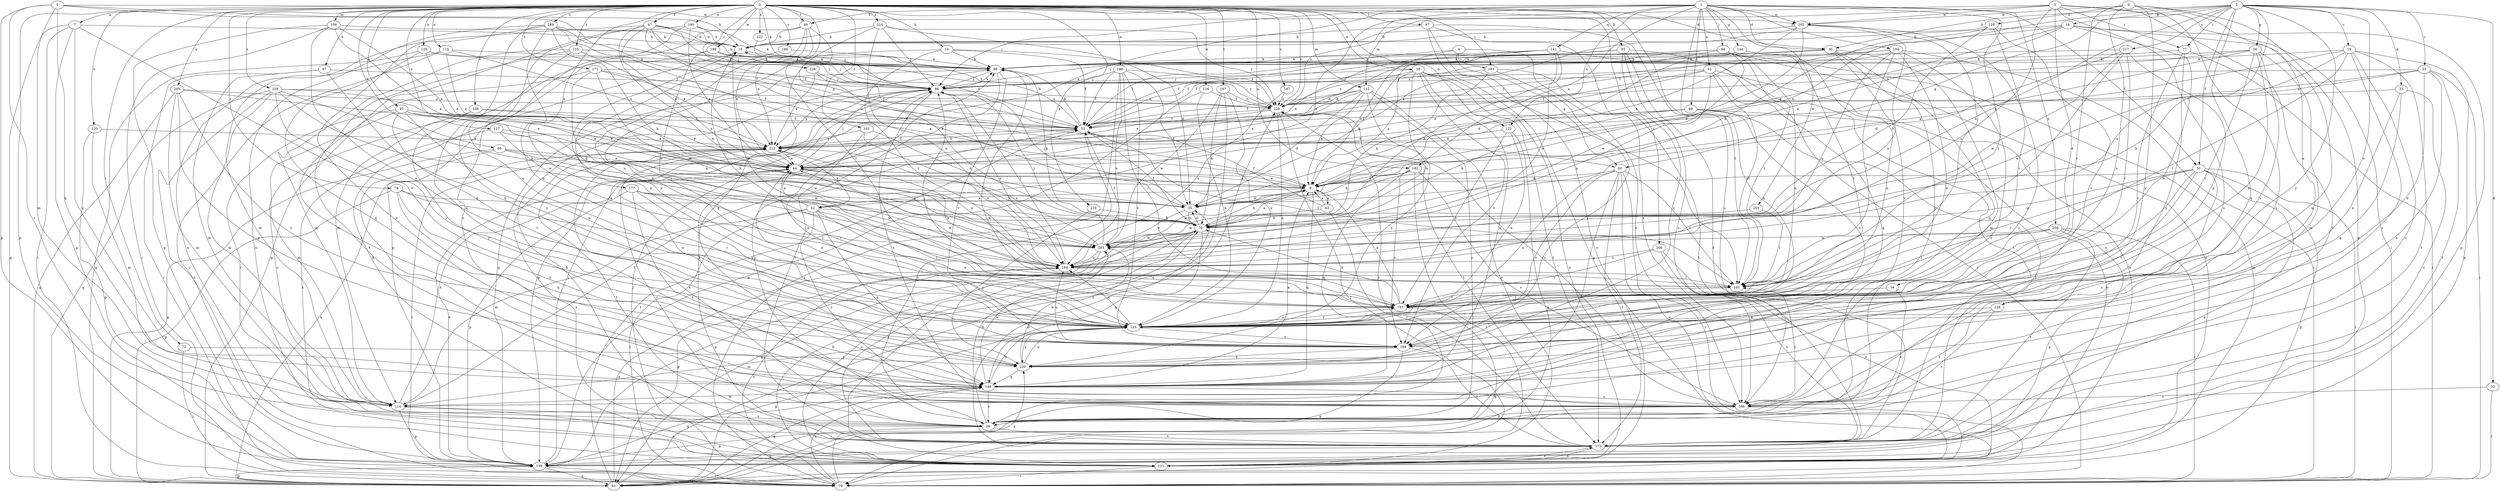 strict digraph  {
0;
1;
2;
3;
4;
5;
6;
7;
8;
14;
16;
18;
19;
23;
26;
30;
32;
33;
34;
35;
39;
41;
42;
43;
44;
47;
49;
51;
53;
56;
60;
61;
66;
67;
69;
70;
72;
76;
77;
79;
86;
88;
91;
93;
96;
97;
101;
104;
105;
109;
112;
114;
115;
116;
120;
122;
123;
125;
127;
128;
129;
131;
139;
141;
144;
148;
149;
155;
157;
166;
167;
171;
175;
177;
183;
184;
186;
187;
189;
193;
194;
195;
198;
199;
201;
202;
203;
205;
208;
209;
212;
214;
216;
217;
220;
222;
226;
228;
229;
0 -> 7  [label=a];
0 -> 14  [label=b];
0 -> 30  [label=d];
0 -> 39  [label=e];
0 -> 47  [label=f];
0 -> 49  [label=f];
0 -> 66  [label=h];
0 -> 67  [label=h];
0 -> 72  [label=i];
0 -> 76  [label=i];
0 -> 91  [label=k];
0 -> 93  [label=k];
0 -> 96  [label=k];
0 -> 97  [label=l];
0 -> 101  [label=l];
0 -> 109  [label=m];
0 -> 112  [label=m];
0 -> 115  [label=n];
0 -> 116  [label=n];
0 -> 120  [label=n];
0 -> 122  [label=n];
0 -> 125  [label=o];
0 -> 127  [label=o];
0 -> 139  [label=p];
0 -> 149  [label=r];
0 -> 155  [label=r];
0 -> 157  [label=r];
0 -> 166  [label=s];
0 -> 167  [label=t];
0 -> 171  [label=t];
0 -> 177  [label=u];
0 -> 183  [label=u];
0 -> 186  [label=v];
0 -> 187  [label=v];
0 -> 189  [label=v];
0 -> 193  [label=v];
0 -> 195  [label=w];
0 -> 198  [label=w];
0 -> 199  [label=w];
0 -> 205  [label=x];
0 -> 208  [label=x];
0 -> 214  [label=y];
0 -> 216  [label=y];
0 -> 222  [label=z];
0 -> 226  [label=z];
0 -> 228  [label=z];
0 -> 229  [label=z];
1 -> 30  [label=d];
1 -> 41  [label=e];
1 -> 42  [label=e];
1 -> 49  [label=f];
1 -> 51  [label=f];
1 -> 69  [label=h];
1 -> 86  [label=j];
1 -> 88  [label=j];
1 -> 104  [label=l];
1 -> 105  [label=l];
1 -> 122  [label=n];
1 -> 141  [label=q];
1 -> 144  [label=q];
1 -> 148  [label=q];
1 -> 183  [label=u];
1 -> 201  [label=w];
1 -> 202  [label=w];
1 -> 209  [label=x];
1 -> 212  [label=x];
2 -> 8  [label=a];
2 -> 16  [label=b];
2 -> 19  [label=c];
2 -> 23  [label=c];
2 -> 30  [label=d];
2 -> 32  [label=d];
2 -> 33  [label=d];
2 -> 51  [label=f];
2 -> 56  [label=g];
2 -> 60  [label=g];
2 -> 70  [label=h];
2 -> 77  [label=i];
2 -> 128  [label=o];
2 -> 148  [label=q];
2 -> 184  [label=u];
2 -> 217  [label=y];
2 -> 220  [label=y];
3 -> 34  [label=d];
3 -> 77  [label=i];
3 -> 79  [label=i];
3 -> 112  [label=m];
3 -> 166  [label=s];
3 -> 175  [label=t];
3 -> 184  [label=u];
3 -> 202  [label=w];
3 -> 229  [label=z];
4 -> 8  [label=a];
4 -> 53  [label=f];
4 -> 60  [label=g];
4 -> 166  [label=s];
4 -> 193  [label=v];
5 -> 18  [label=b];
5 -> 26  [label=c];
5 -> 60  [label=g];
5 -> 114  [label=m];
5 -> 139  [label=p];
5 -> 148  [label=q];
5 -> 202  [label=w];
6 -> 123  [label=n];
6 -> 128  [label=o];
6 -> 129  [label=o];
6 -> 139  [label=p];
6 -> 157  [label=r];
6 -> 166  [label=s];
6 -> 202  [label=w];
6 -> 220  [label=y];
7 -> 18  [label=b];
7 -> 61  [label=g];
7 -> 79  [label=i];
7 -> 139  [label=p];
7 -> 148  [label=q];
7 -> 194  [label=v];
8 -> 35  [label=d];
8 -> 42  [label=e];
8 -> 43  [label=e];
8 -> 44  [label=e];
8 -> 70  [label=h];
8 -> 148  [label=q];
8 -> 203  [label=w];
14 -> 53  [label=f];
14 -> 96  [label=k];
14 -> 105  [label=l];
14 -> 157  [label=r];
14 -> 229  [label=z];
16 -> 8  [label=a];
16 -> 18  [label=b];
16 -> 44  [label=e];
16 -> 53  [label=f];
16 -> 123  [label=n];
16 -> 139  [label=p];
16 -> 148  [label=q];
18 -> 96  [label=k];
18 -> 123  [label=n];
18 -> 184  [label=u];
19 -> 26  [label=c];
19 -> 44  [label=e];
19 -> 96  [label=k];
19 -> 105  [label=l];
19 -> 139  [label=p];
19 -> 166  [label=s];
19 -> 175  [label=t];
19 -> 184  [label=u];
23 -> 70  [label=h];
23 -> 79  [label=i];
23 -> 88  [label=j];
23 -> 123  [label=n];
23 -> 166  [label=s];
23 -> 175  [label=t];
23 -> 229  [label=z];
26 -> 70  [label=h];
26 -> 88  [label=j];
26 -> 139  [label=p];
26 -> 175  [label=t];
26 -> 212  [label=x];
30 -> 53  [label=f];
30 -> 88  [label=j];
30 -> 96  [label=k];
30 -> 114  [label=m];
30 -> 148  [label=q];
30 -> 194  [label=v];
30 -> 220  [label=y];
32 -> 79  [label=i];
32 -> 166  [label=s];
33 -> 123  [label=n];
33 -> 148  [label=q];
33 -> 175  [label=t];
33 -> 229  [label=z];
34 -> 26  [label=c];
34 -> 157  [label=r];
35 -> 70  [label=h];
35 -> 88  [label=j];
35 -> 203  [label=w];
39 -> 8  [label=a];
39 -> 88  [label=j];
39 -> 105  [label=l];
39 -> 131  [label=o];
39 -> 148  [label=q];
39 -> 175  [label=t];
39 -> 184  [label=u];
39 -> 194  [label=v];
39 -> 229  [label=z];
41 -> 44  [label=e];
41 -> 53  [label=f];
41 -> 88  [label=j];
41 -> 105  [label=l];
41 -> 131  [label=o];
41 -> 148  [label=q];
41 -> 184  [label=u];
42 -> 44  [label=e];
42 -> 70  [label=h];
42 -> 79  [label=i];
42 -> 114  [label=m];
42 -> 123  [label=n];
42 -> 148  [label=q];
42 -> 157  [label=r];
42 -> 166  [label=s];
42 -> 212  [label=x];
43 -> 8  [label=a];
43 -> 26  [label=c];
43 -> 53  [label=f];
43 -> 203  [label=w];
44 -> 8  [label=a];
44 -> 26  [label=c];
44 -> 70  [label=h];
44 -> 88  [label=j];
44 -> 157  [label=r];
47 -> 8  [label=a];
47 -> 18  [label=b];
47 -> 44  [label=e];
47 -> 53  [label=f];
47 -> 88  [label=j];
47 -> 96  [label=k];
47 -> 123  [label=n];
47 -> 131  [label=o];
47 -> 203  [label=w];
49 -> 18  [label=b];
49 -> 44  [label=e];
49 -> 70  [label=h];
49 -> 123  [label=n];
49 -> 139  [label=p];
49 -> 212  [label=x];
51 -> 8  [label=a];
51 -> 61  [label=g];
51 -> 79  [label=i];
51 -> 105  [label=l];
51 -> 123  [label=n];
51 -> 139  [label=p];
51 -> 166  [label=s];
51 -> 194  [label=v];
51 -> 203  [label=w];
53 -> 18  [label=b];
53 -> 26  [label=c];
53 -> 96  [label=k];
53 -> 105  [label=l];
53 -> 212  [label=x];
56 -> 8  [label=a];
56 -> 96  [label=k];
56 -> 114  [label=m];
56 -> 123  [label=n];
56 -> 157  [label=r];
56 -> 194  [label=v];
56 -> 229  [label=z];
60 -> 8  [label=a];
60 -> 26  [label=c];
60 -> 79  [label=i];
60 -> 105  [label=l];
60 -> 123  [label=n];
60 -> 131  [label=o];
60 -> 175  [label=t];
60 -> 194  [label=v];
61 -> 53  [label=f];
61 -> 139  [label=p];
61 -> 148  [label=q];
61 -> 184  [label=u];
61 -> 212  [label=x];
61 -> 229  [label=z];
66 -> 8  [label=a];
66 -> 44  [label=e];
66 -> 61  [label=g];
66 -> 166  [label=s];
66 -> 203  [label=w];
67 -> 79  [label=i];
67 -> 88  [label=j];
67 -> 114  [label=m];
67 -> 123  [label=n];
69 -> 44  [label=e];
69 -> 53  [label=f];
69 -> 70  [label=h];
69 -> 131  [label=o];
69 -> 175  [label=t];
69 -> 194  [label=v];
70 -> 8  [label=a];
70 -> 35  [label=d];
70 -> 53  [label=f];
70 -> 61  [label=g];
70 -> 96  [label=k];
70 -> 131  [label=o];
70 -> 139  [label=p];
70 -> 148  [label=q];
70 -> 175  [label=t];
70 -> 203  [label=w];
72 -> 79  [label=i];
72 -> 220  [label=y];
76 -> 35  [label=d];
76 -> 61  [label=g];
76 -> 148  [label=q];
76 -> 157  [label=r];
76 -> 220  [label=y];
77 -> 79  [label=i];
77 -> 96  [label=k];
77 -> 194  [label=v];
77 -> 220  [label=y];
79 -> 88  [label=j];
79 -> 148  [label=q];
79 -> 184  [label=u];
79 -> 220  [label=y];
86 -> 53  [label=f];
86 -> 61  [label=g];
86 -> 96  [label=k];
86 -> 105  [label=l];
86 -> 123  [label=n];
86 -> 131  [label=o];
86 -> 203  [label=w];
86 -> 212  [label=x];
88 -> 96  [label=k];
88 -> 139  [label=p];
88 -> 166  [label=s];
88 -> 184  [label=u];
88 -> 212  [label=x];
88 -> 229  [label=z];
91 -> 26  [label=c];
91 -> 35  [label=d];
91 -> 44  [label=e];
91 -> 53  [label=f];
91 -> 114  [label=m];
91 -> 123  [label=n];
91 -> 194  [label=v];
91 -> 212  [label=x];
93 -> 53  [label=f];
93 -> 79  [label=i];
93 -> 96  [label=k];
93 -> 166  [label=s];
93 -> 175  [label=t];
93 -> 220  [label=y];
96 -> 88  [label=j];
96 -> 139  [label=p];
96 -> 157  [label=r];
96 -> 175  [label=t];
96 -> 194  [label=v];
97 -> 18  [label=b];
97 -> 61  [label=g];
97 -> 105  [label=l];
97 -> 131  [label=o];
97 -> 166  [label=s];
101 -> 35  [label=d];
101 -> 123  [label=n];
101 -> 184  [label=u];
101 -> 212  [label=x];
104 -> 26  [label=c];
104 -> 53  [label=f];
104 -> 79  [label=i];
104 -> 96  [label=k];
104 -> 105  [label=l];
104 -> 123  [label=n];
104 -> 184  [label=u];
104 -> 229  [label=z];
105 -> 18  [label=b];
105 -> 44  [label=e];
105 -> 157  [label=r];
109 -> 8  [label=a];
109 -> 18  [label=b];
109 -> 44  [label=e];
109 -> 79  [label=i];
109 -> 123  [label=n];
109 -> 139  [label=p];
112 -> 8  [label=a];
112 -> 26  [label=c];
112 -> 35  [label=d];
112 -> 44  [label=e];
112 -> 53  [label=f];
112 -> 131  [label=o];
112 -> 220  [label=y];
112 -> 229  [label=z];
114 -> 26  [label=c];
114 -> 44  [label=e];
114 -> 53  [label=f];
114 -> 131  [label=o];
114 -> 139  [label=p];
115 -> 44  [label=e];
115 -> 79  [label=i];
115 -> 96  [label=k];
115 -> 114  [label=m];
115 -> 212  [label=x];
116 -> 123  [label=n];
116 -> 139  [label=p];
116 -> 229  [label=z];
120 -> 114  [label=m];
120 -> 139  [label=p];
120 -> 212  [label=x];
122 -> 61  [label=g];
122 -> 123  [label=n];
122 -> 157  [label=r];
122 -> 212  [label=x];
123 -> 44  [label=e];
123 -> 61  [label=g];
123 -> 114  [label=m];
123 -> 157  [label=r];
123 -> 184  [label=u];
123 -> 194  [label=v];
123 -> 220  [label=y];
125 -> 44  [label=e];
125 -> 61  [label=g];
125 -> 88  [label=j];
125 -> 96  [label=k];
125 -> 148  [label=q];
127 -> 175  [label=t];
127 -> 184  [label=u];
127 -> 203  [label=w];
127 -> 212  [label=x];
128 -> 26  [label=c];
128 -> 123  [label=n];
128 -> 166  [label=s];
129 -> 18  [label=b];
129 -> 35  [label=d];
129 -> 70  [label=h];
129 -> 157  [label=r];
129 -> 194  [label=v];
131 -> 18  [label=b];
131 -> 70  [label=h];
131 -> 79  [label=i];
131 -> 96  [label=k];
131 -> 175  [label=t];
131 -> 212  [label=x];
139 -> 44  [label=e];
139 -> 61  [label=g];
139 -> 79  [label=i];
139 -> 88  [label=j];
139 -> 148  [label=q];
141 -> 35  [label=d];
141 -> 44  [label=e];
141 -> 70  [label=h];
141 -> 96  [label=k];
141 -> 175  [label=t];
141 -> 203  [label=w];
144 -> 35  [label=d];
144 -> 96  [label=k];
144 -> 123  [label=n];
144 -> 157  [label=r];
148 -> 8  [label=a];
148 -> 26  [label=c];
148 -> 114  [label=m];
148 -> 123  [label=n];
148 -> 166  [label=s];
148 -> 203  [label=w];
149 -> 26  [label=c];
149 -> 44  [label=e];
149 -> 53  [label=f];
149 -> 220  [label=y];
155 -> 88  [label=j];
155 -> 96  [label=k];
155 -> 114  [label=m];
155 -> 175  [label=t];
155 -> 212  [label=x];
155 -> 220  [label=y];
157 -> 8  [label=a];
157 -> 61  [label=g];
157 -> 70  [label=h];
157 -> 88  [label=j];
157 -> 123  [label=n];
166 -> 26  [label=c];
166 -> 105  [label=l];
166 -> 131  [label=o];
166 -> 229  [label=z];
167 -> 70  [label=h];
167 -> 123  [label=n];
167 -> 131  [label=o];
167 -> 203  [label=w];
167 -> 229  [label=z];
171 -> 8  [label=a];
171 -> 53  [label=f];
171 -> 88  [label=j];
171 -> 166  [label=s];
171 -> 184  [label=u];
171 -> 203  [label=w];
175 -> 35  [label=d];
175 -> 96  [label=k];
175 -> 131  [label=o];
175 -> 139  [label=p];
175 -> 229  [label=z];
177 -> 35  [label=d];
177 -> 105  [label=l];
177 -> 123  [label=n];
177 -> 139  [label=p];
177 -> 166  [label=s];
177 -> 203  [label=w];
183 -> 8  [label=a];
183 -> 35  [label=d];
183 -> 79  [label=i];
183 -> 148  [label=q];
183 -> 166  [label=s];
183 -> 194  [label=v];
184 -> 44  [label=e];
184 -> 88  [label=j];
184 -> 105  [label=l];
186 -> 96  [label=k];
186 -> 123  [label=n];
187 -> 184  [label=u];
187 -> 229  [label=z];
189 -> 18  [label=b];
189 -> 35  [label=d];
189 -> 53  [label=f];
189 -> 70  [label=h];
189 -> 123  [label=n];
189 -> 131  [label=o];
189 -> 148  [label=q];
189 -> 166  [label=s];
193 -> 70  [label=h];
193 -> 88  [label=j];
193 -> 175  [label=t];
193 -> 220  [label=y];
194 -> 61  [label=g];
194 -> 175  [label=t];
194 -> 184  [label=u];
194 -> 212  [label=x];
194 -> 220  [label=y];
195 -> 18  [label=b];
195 -> 44  [label=e];
195 -> 61  [label=g];
195 -> 96  [label=k];
195 -> 166  [label=s];
198 -> 35  [label=d];
198 -> 53  [label=f];
198 -> 79  [label=i];
198 -> 88  [label=j];
198 -> 157  [label=r];
198 -> 184  [label=u];
198 -> 194  [label=v];
198 -> 229  [label=z];
199 -> 53  [label=f];
199 -> 96  [label=k];
199 -> 114  [label=m];
199 -> 184  [label=u];
199 -> 229  [label=z];
201 -> 70  [label=h];
201 -> 105  [label=l];
202 -> 8  [label=a];
202 -> 18  [label=b];
202 -> 26  [label=c];
202 -> 35  [label=d];
202 -> 44  [label=e];
202 -> 157  [label=r];
202 -> 184  [label=u];
203 -> 53  [label=f];
203 -> 61  [label=g];
203 -> 88  [label=j];
203 -> 184  [label=u];
203 -> 212  [label=x];
205 -> 44  [label=e];
205 -> 61  [label=g];
205 -> 114  [label=m];
205 -> 148  [label=q];
205 -> 220  [label=y];
205 -> 229  [label=z];
208 -> 131  [label=o];
208 -> 157  [label=r];
208 -> 175  [label=t];
208 -> 184  [label=u];
209 -> 79  [label=i];
209 -> 105  [label=l];
209 -> 139  [label=p];
209 -> 166  [label=s];
209 -> 175  [label=t];
209 -> 203  [label=w];
212 -> 44  [label=e];
212 -> 53  [label=f];
212 -> 79  [label=i];
212 -> 175  [label=t];
212 -> 184  [label=u];
214 -> 18  [label=b];
214 -> 35  [label=d];
214 -> 88  [label=j];
214 -> 148  [label=q];
214 -> 184  [label=u];
214 -> 229  [label=z];
216 -> 70  [label=h];
216 -> 220  [label=y];
217 -> 35  [label=d];
217 -> 96  [label=k];
217 -> 105  [label=l];
217 -> 123  [label=n];
217 -> 157  [label=r];
217 -> 203  [label=w];
220 -> 123  [label=n];
220 -> 148  [label=q];
220 -> 203  [label=w];
222 -> 88  [label=j];
226 -> 53  [label=f];
226 -> 88  [label=j];
226 -> 212  [label=x];
228 -> 8  [label=a];
228 -> 61  [label=g];
228 -> 70  [label=h];
228 -> 114  [label=m];
228 -> 131  [label=o];
228 -> 194  [label=v];
228 -> 203  [label=w];
228 -> 229  [label=z];
229 -> 53  [label=f];
229 -> 79  [label=i];
229 -> 123  [label=n];
229 -> 175  [label=t];
229 -> 212  [label=x];
}
